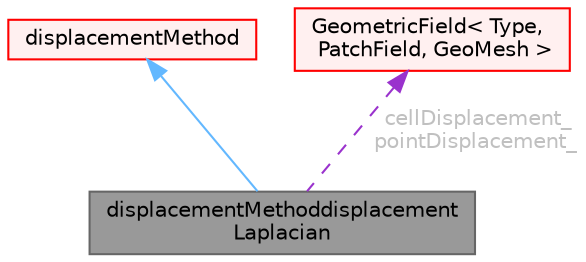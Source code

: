digraph "displacementMethoddisplacementLaplacian"
{
 // LATEX_PDF_SIZE
  bgcolor="transparent";
  edge [fontname=Helvetica,fontsize=10,labelfontname=Helvetica,labelfontsize=10];
  node [fontname=Helvetica,fontsize=10,shape=box,height=0.2,width=0.4];
  Node1 [id="Node000001",label="displacementMethoddisplacement\lLaplacian",height=0.2,width=0.4,color="gray40", fillcolor="grey60", style="filled", fontcolor="black",tooltip="Wrapper class for the displacementLaplacian motion solver."];
  Node2 -> Node1 [id="edge1_Node000001_Node000002",dir="back",color="steelblue1",style="solid",tooltip=" "];
  Node2 [id="Node000002",label="displacementMethod",height=0.2,width=0.4,color="red", fillcolor="#FFF0F0", style="filled",URL="$classFoam_1_1displacementMethod.html",tooltip="Abstract base class for displacement methods, which are a set or wrapper classes allowing to change t..."];
  Node54 -> Node1 [id="edge2_Node000001_Node000054",dir="back",color="darkorchid3",style="dashed",tooltip=" ",label=" cellDisplacement_\npointDisplacement_",fontcolor="grey" ];
  Node54 [id="Node000054",label="GeometricField\< Type,\l PatchField, GeoMesh \>",height=0.2,width=0.4,color="red", fillcolor="#FFF0F0", style="filled",URL="$classFoam_1_1GeometricField.html",tooltip="Generic GeometricField class."];
}
